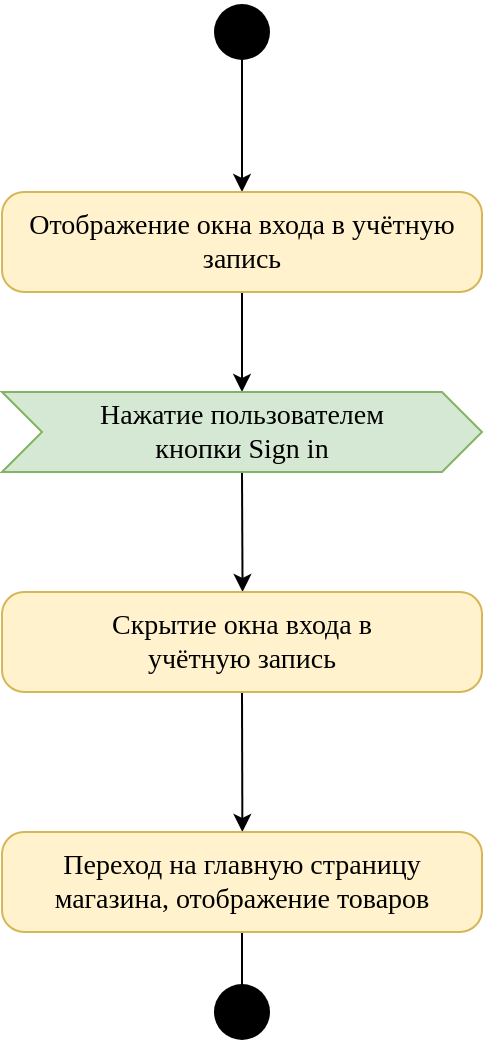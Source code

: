 <mxfile>
    <diagram id="8vRUOhVzkUuXQYdR1t1x" name="Page-1">
        <mxGraphModel dx="1374" dy="932" grid="1" gridSize="10" guides="1" tooltips="1" connect="1" arrows="1" fold="1" page="1" pageScale="1" pageWidth="1169" pageHeight="827" math="0" shadow="0">
            <root>
                <mxCell id="0"/>
                <mxCell id="1" parent="0"/>
                <mxCell id="3" style="edgeStyle=none;html=1;" edge="1" parent="1" source="2">
                    <mxGeometry relative="1" as="geometry">
                        <mxPoint x="280" y="120" as="targetPoint"/>
                    </mxGeometry>
                </mxCell>
                <mxCell id="2" value="" style="shape=waypoint;sketch=0;size=6;pointerEvents=1;points=[];fillColor=none;resizable=0;rotatable=0;perimeter=centerPerimeter;snapToPoint=1;strokeWidth=12;" vertex="1" parent="1">
                    <mxGeometry x="270" y="30" width="20" height="20" as="geometry"/>
                </mxCell>
                <mxCell id="10" style="edgeStyle=none;html=1;exitX=0.5;exitY=1;exitDx=0;exitDy=0;entryX=0.5;entryY=0;entryDx=0;entryDy=0;fontFamily=JetBrains Mono;fontSize=14;" edge="1" parent="1" source="6" target="9">
                    <mxGeometry relative="1" as="geometry"/>
                </mxCell>
                <mxCell id="6" value="Отображение окна входа в учётную запись" style="rounded=1;whiteSpace=wrap;html=1;strokeWidth=1;fontSize=14;arcSize=22;fontFamily=JetBrains Mono;fillColor=#fff2cc;strokeColor=#d6b656;" vertex="1" parent="1">
                    <mxGeometry x="160" y="120" width="240" height="50" as="geometry"/>
                </mxCell>
                <mxCell id="11" style="edgeStyle=none;html=1;exitX=0.5;exitY=1;exitDx=0;exitDy=0;fontFamily=JetBrains Mono;fontSize=14;" edge="1" parent="1" source="9">
                    <mxGeometry relative="1" as="geometry">
                        <mxPoint x="280.286" y="320" as="targetPoint"/>
                    </mxGeometry>
                </mxCell>
                <mxCell id="9" value="&lt;font style=&quot;font-size: 14px;&quot;&gt;Нажатие пользователем &lt;br style=&quot;font-size: 14px;&quot;&gt;кнопки Sign in&lt;/font&gt;" style="shape=step;perimeter=stepPerimeter;whiteSpace=wrap;html=1;fixedSize=1;strokeWidth=1;fontFamily=JetBrains Mono;fontSize=14;fillColor=#d5e8d4;strokeColor=#82b366;" vertex="1" parent="1">
                    <mxGeometry x="160" y="220" width="240" height="40" as="geometry"/>
                </mxCell>
                <mxCell id="16" style="edgeStyle=none;html=1;exitX=0.5;exitY=1;exitDx=0;exitDy=0;fontFamily=JetBrains Mono;fontSize=14;" edge="1" parent="1" source="15">
                    <mxGeometry relative="1" as="geometry">
                        <mxPoint x="280.194" y="440" as="targetPoint"/>
                    </mxGeometry>
                </mxCell>
                <mxCell id="15" value="Скрытие окна входа в &lt;br&gt;учётную запись" style="rounded=1;whiteSpace=wrap;html=1;strokeWidth=1;fontSize=14;arcSize=22;fontFamily=JetBrains Mono;fillColor=#fff2cc;strokeColor=#d6b656;" vertex="1" parent="1">
                    <mxGeometry x="160" y="320" width="240" height="50" as="geometry"/>
                </mxCell>
                <mxCell id="20" style="edgeStyle=none;html=1;exitX=0.5;exitY=1;exitDx=0;exitDy=0;entryX=0.581;entryY=-0.064;entryDx=0;entryDy=0;entryPerimeter=0;fontFamily=JetBrains Mono;fontSize=14;" edge="1" parent="1" source="17" target="19">
                    <mxGeometry relative="1" as="geometry"/>
                </mxCell>
                <mxCell id="17" value="Переход на главную страницу магазина, отображение товаров" style="rounded=1;whiteSpace=wrap;html=1;strokeWidth=1;fontSize=14;arcSize=22;fontFamily=JetBrains Mono;fillColor=#fff2cc;strokeColor=#d6b656;" vertex="1" parent="1">
                    <mxGeometry x="160" y="440" width="240" height="50" as="geometry"/>
                </mxCell>
                <mxCell id="19" value="" style="shape=waypoint;sketch=0;size=6;pointerEvents=1;points=[];fillColor=none;resizable=0;rotatable=0;perimeter=centerPerimeter;snapToPoint=1;strokeWidth=12;" vertex="1" parent="1">
                    <mxGeometry x="270" y="520" width="20" height="20" as="geometry"/>
                </mxCell>
            </root>
        </mxGraphModel>
    </diagram>
</mxfile>
